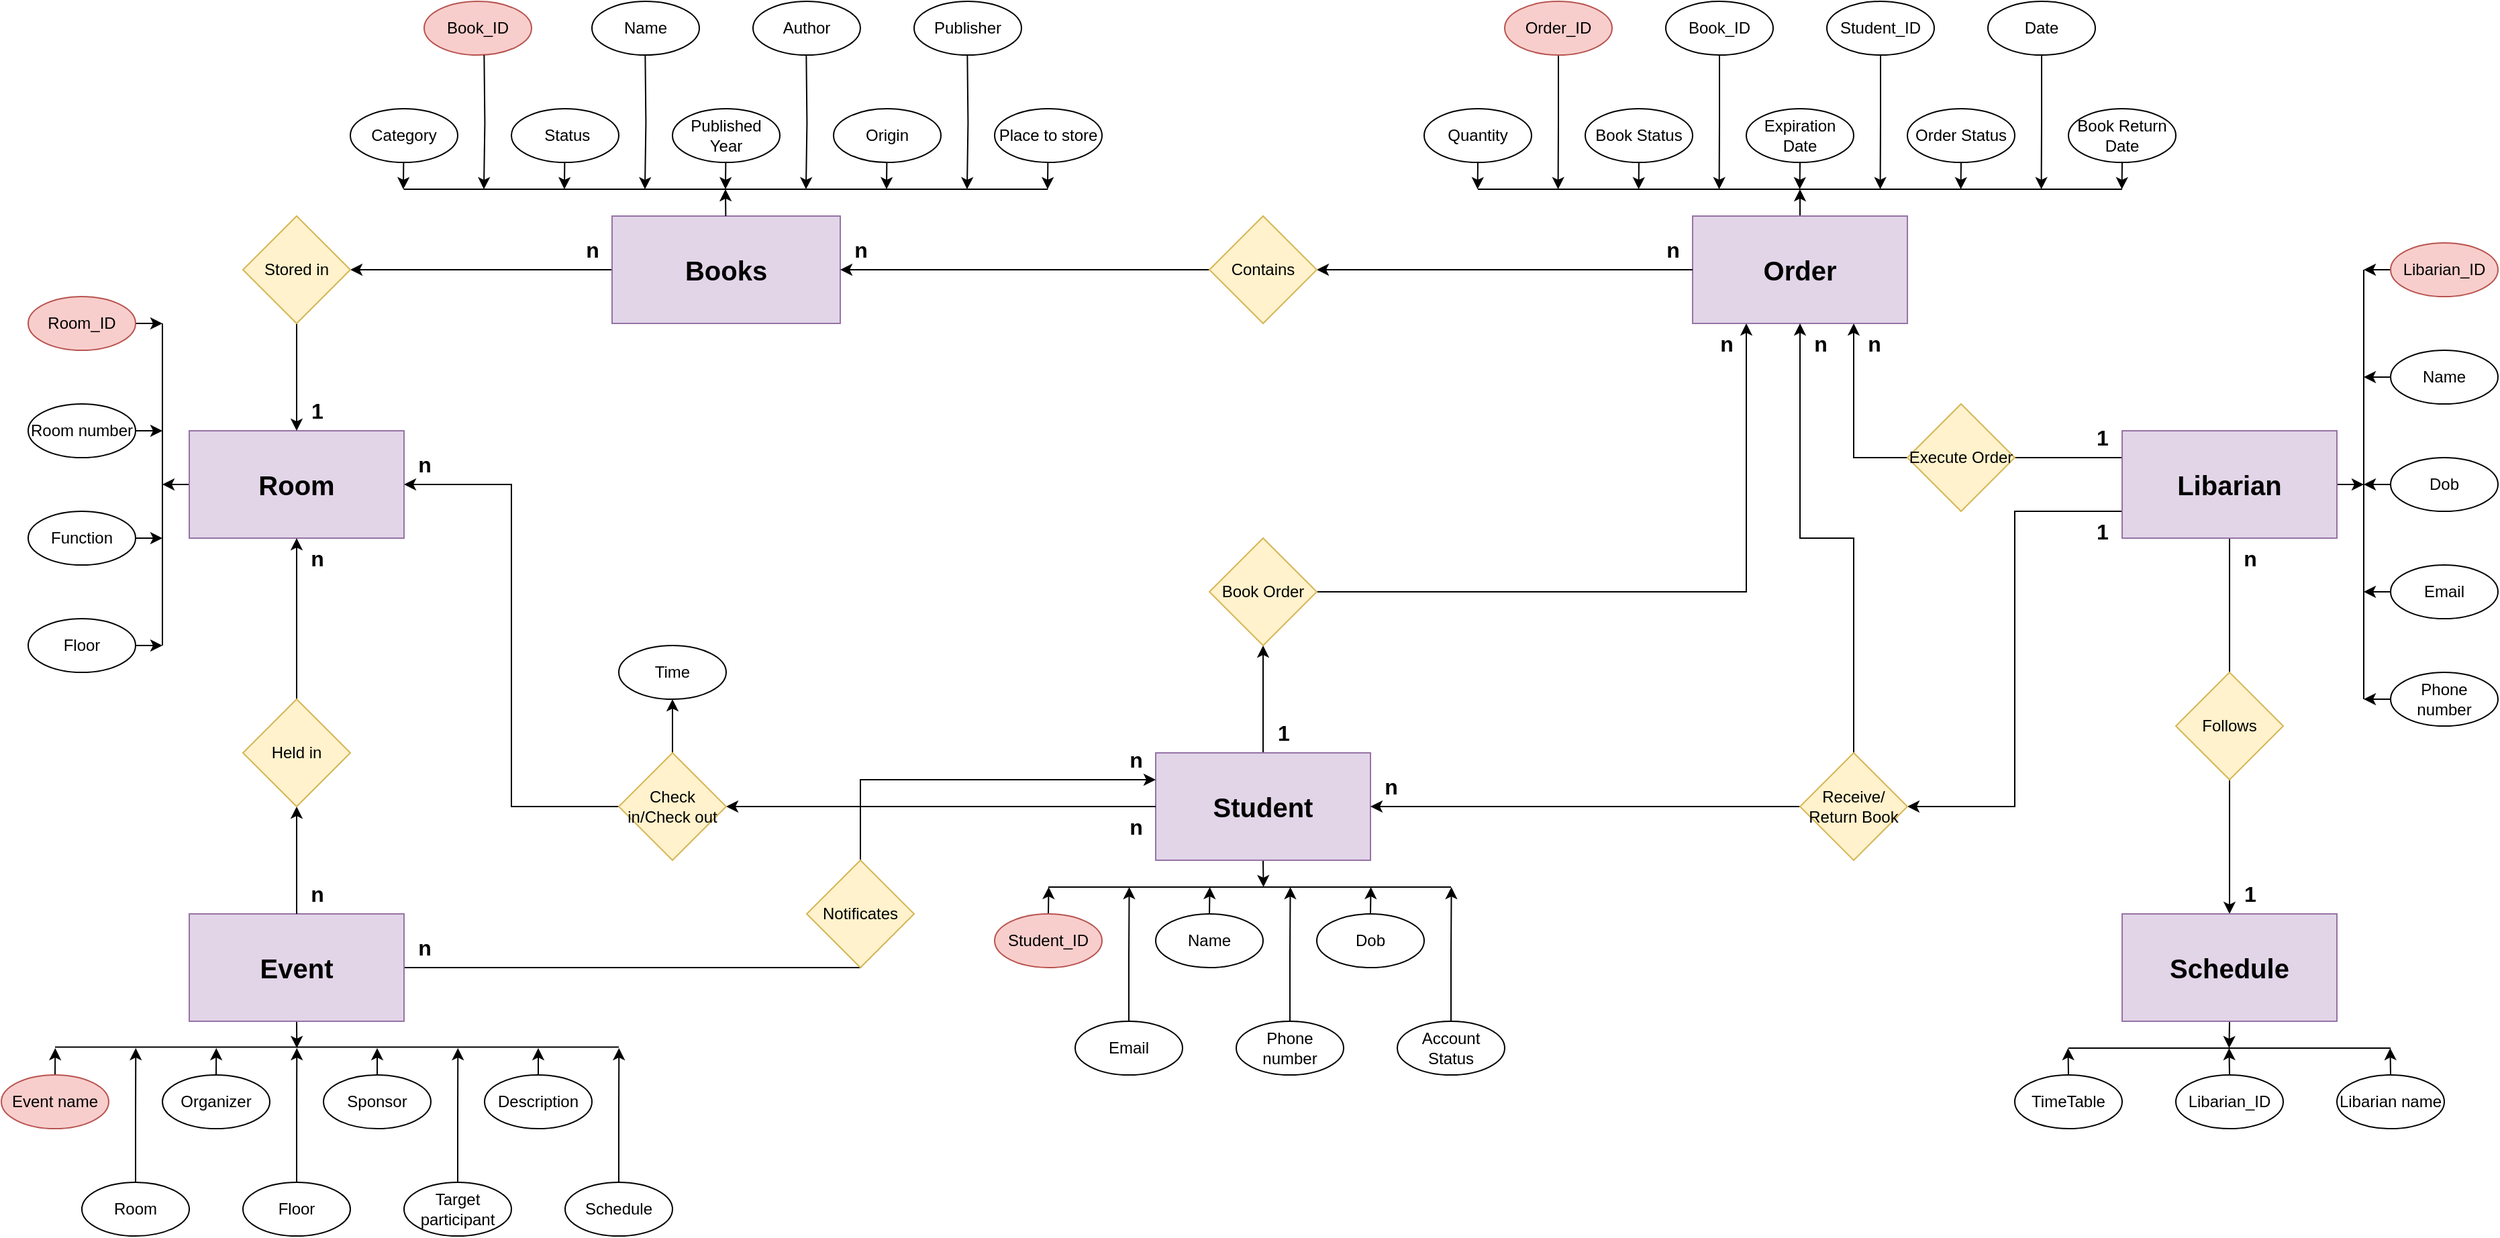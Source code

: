 <mxfile version="24.3.1" type="github">
  <diagram id="R2lEEEUBdFMjLlhIrx00" name="Page-1">
    <mxGraphModel dx="2317" dy="1823" grid="1" gridSize="10" guides="1" tooltips="1" connect="1" arrows="1" fold="1" page="1" pageScale="1" pageWidth="850" pageHeight="1100" math="0" shadow="0" extFonts="Permanent Marker^https://fonts.googleapis.com/css?family=Permanent+Marker">
      <root>
        <mxCell id="0" />
        <mxCell id="1" parent="0" />
        <mxCell id="fHZ4egSgoJ2Gnob8rH2M-85" style="edgeStyle=orthogonalEdgeStyle;rounded=0;orthogonalLoop=1;jettySize=auto;html=1;exitX=0;exitY=0.5;exitDx=0;exitDy=0;entryX=1;entryY=0.5;entryDx=0;entryDy=0;" parent="1" source="fHZ4egSgoJ2Gnob8rH2M-86" target="fHZ4egSgoJ2Gnob8rH2M-6" edge="1">
          <mxGeometry relative="1" as="geometry" />
        </mxCell>
        <mxCell id="nPannfwYDDtQcJ3ThzXa-50" style="edgeStyle=orthogonalEdgeStyle;rounded=0;orthogonalLoop=1;jettySize=auto;html=1;exitX=0.5;exitY=1;exitDx=0;exitDy=0;" edge="1" parent="1" source="fHZ4egSgoJ2Gnob8rH2M-2">
          <mxGeometry relative="1" as="geometry">
            <mxPoint x="240.286" y="540.0" as="targetPoint" />
          </mxGeometry>
        </mxCell>
        <mxCell id="nPannfwYDDtQcJ3ThzXa-118" style="edgeStyle=orthogonalEdgeStyle;rounded=0;orthogonalLoop=1;jettySize=auto;html=1;exitX=0.5;exitY=0;exitDx=0;exitDy=0;entryX=0.5;entryY=1;entryDx=0;entryDy=0;" edge="1" parent="1" source="fHZ4egSgoJ2Gnob8rH2M-2" target="fHZ4egSgoJ2Gnob8rH2M-61">
          <mxGeometry relative="1" as="geometry" />
        </mxCell>
        <mxCell id="fHZ4egSgoJ2Gnob8rH2M-2" value="&lt;b&gt;&lt;font style=&quot;font-size: 20px;&quot;&gt;Student&lt;/font&gt;&lt;/b&gt;" style="rounded=0;whiteSpace=wrap;html=1;fillColor=#e1d5e7;strokeColor=#9673a6;" parent="1" vertex="1">
          <mxGeometry x="160" y="440" width="160" height="80" as="geometry" />
        </mxCell>
        <mxCell id="nPannfwYDDtQcJ3ThzXa-74" style="edgeStyle=orthogonalEdgeStyle;rounded=0;orthogonalLoop=1;jettySize=auto;html=1;exitX=0;exitY=0.5;exitDx=0;exitDy=0;entryX=1;entryY=0.5;entryDx=0;entryDy=0;" edge="1" parent="1" source="fHZ4egSgoJ2Gnob8rH2M-3" target="fHZ4egSgoJ2Gnob8rH2M-96">
          <mxGeometry relative="1" as="geometry" />
        </mxCell>
        <mxCell id="fHZ4egSgoJ2Gnob8rH2M-3" value="&lt;font style=&quot;font-size: 20px;&quot;&gt;&lt;b&gt;Books&lt;/b&gt;&lt;/font&gt;" style="rounded=0;whiteSpace=wrap;html=1;fillColor=#e1d5e7;strokeColor=#9673a6;" parent="1" vertex="1">
          <mxGeometry x="-245" y="40" width="170" height="80" as="geometry" />
        </mxCell>
        <mxCell id="nPannfwYDDtQcJ3ThzXa-51" style="edgeStyle=orthogonalEdgeStyle;rounded=0;orthogonalLoop=1;jettySize=auto;html=1;exitX=0;exitY=0.25;exitDx=0;exitDy=0;entryX=0.75;entryY=1;entryDx=0;entryDy=0;" edge="1" parent="1" source="fHZ4egSgoJ2Gnob8rH2M-4" target="fHZ4egSgoJ2Gnob8rH2M-63">
          <mxGeometry relative="1" as="geometry" />
        </mxCell>
        <mxCell id="nPannfwYDDtQcJ3ThzXa-60" style="edgeStyle=orthogonalEdgeStyle;rounded=0;orthogonalLoop=1;jettySize=auto;html=1;exitX=1;exitY=0.5;exitDx=0;exitDy=0;" edge="1" parent="1" source="fHZ4egSgoJ2Gnob8rH2M-4">
          <mxGeometry relative="1" as="geometry">
            <mxPoint x="1060" y="240.333" as="targetPoint" />
          </mxGeometry>
        </mxCell>
        <mxCell id="nPannfwYDDtQcJ3ThzXa-61" style="edgeStyle=orthogonalEdgeStyle;rounded=0;orthogonalLoop=1;jettySize=auto;html=1;exitX=0.5;exitY=1;exitDx=0;exitDy=0;entryX=0.5;entryY=0;entryDx=0;entryDy=0;" edge="1" parent="1" source="fHZ4egSgoJ2Gnob8rH2M-4" target="fHZ4egSgoJ2Gnob8rH2M-45">
          <mxGeometry relative="1" as="geometry" />
        </mxCell>
        <mxCell id="nPannfwYDDtQcJ3ThzXa-62" style="edgeStyle=orthogonalEdgeStyle;rounded=0;orthogonalLoop=1;jettySize=auto;html=1;exitX=0;exitY=0.75;exitDx=0;exitDy=0;entryX=1;entryY=0.5;entryDx=0;entryDy=0;" edge="1" parent="1" source="fHZ4egSgoJ2Gnob8rH2M-4" target="fHZ4egSgoJ2Gnob8rH2M-80">
          <mxGeometry relative="1" as="geometry" />
        </mxCell>
        <mxCell id="fHZ4egSgoJ2Gnob8rH2M-4" value="&lt;b&gt;&lt;font style=&quot;font-size: 20px;&quot;&gt;Libarian&lt;/font&gt;&lt;/b&gt;" style="rounded=0;whiteSpace=wrap;html=1;fillColor=#e1d5e7;strokeColor=#9673a6;" parent="1" vertex="1">
          <mxGeometry x="880" y="200" width="160" height="80" as="geometry" />
        </mxCell>
        <mxCell id="nPannfwYDDtQcJ3ThzXa-81" style="edgeStyle=orthogonalEdgeStyle;rounded=0;orthogonalLoop=1;jettySize=auto;html=1;exitX=0;exitY=0.5;exitDx=0;exitDy=0;" edge="1" parent="1" source="fHZ4egSgoJ2Gnob8rH2M-6">
          <mxGeometry relative="1" as="geometry">
            <mxPoint x="-580" y="240" as="targetPoint" />
          </mxGeometry>
        </mxCell>
        <mxCell id="fHZ4egSgoJ2Gnob8rH2M-6" value="&lt;b&gt;&lt;font style=&quot;font-size: 20px;&quot;&gt;Room&lt;/font&gt;&lt;/b&gt;" style="rounded=0;whiteSpace=wrap;html=1;fillColor=#e1d5e7;strokeColor=#9673a6;" parent="1" vertex="1">
          <mxGeometry x="-560" y="200" width="160" height="80" as="geometry" />
        </mxCell>
        <mxCell id="nPannfwYDDtQcJ3ThzXa-49" style="edgeStyle=orthogonalEdgeStyle;rounded=0;orthogonalLoop=1;jettySize=auto;html=1;exitX=0.5;exitY=0;exitDx=0;exitDy=0;" edge="1" parent="1" source="fHZ4egSgoJ2Gnob8rH2M-7">
          <mxGeometry relative="1" as="geometry">
            <mxPoint x="80.286" y="540.0" as="targetPoint" />
          </mxGeometry>
        </mxCell>
        <mxCell id="fHZ4egSgoJ2Gnob8rH2M-7" value="Student_ID" style="ellipse;whiteSpace=wrap;html=1;fillColor=#f8cecc;strokeColor=#b85450;" parent="1" vertex="1">
          <mxGeometry x="40" y="560" width="80" height="40" as="geometry" />
        </mxCell>
        <mxCell id="nPannfwYDDtQcJ3ThzXa-47" style="edgeStyle=orthogonalEdgeStyle;rounded=0;orthogonalLoop=1;jettySize=auto;html=1;exitX=0.5;exitY=0;exitDx=0;exitDy=0;" edge="1" parent="1" source="fHZ4egSgoJ2Gnob8rH2M-8">
          <mxGeometry relative="1" as="geometry">
            <mxPoint x="200.286" y="540.0" as="targetPoint" />
          </mxGeometry>
        </mxCell>
        <mxCell id="fHZ4egSgoJ2Gnob8rH2M-8" value="Name" style="ellipse;whiteSpace=wrap;html=1;" parent="1" vertex="1">
          <mxGeometry x="160" y="560" width="80" height="40" as="geometry" />
        </mxCell>
        <mxCell id="nPannfwYDDtQcJ3ThzXa-53" style="edgeStyle=orthogonalEdgeStyle;rounded=0;orthogonalLoop=1;jettySize=auto;html=1;exitX=0;exitY=0.5;exitDx=0;exitDy=0;" edge="1" parent="1">
          <mxGeometry relative="1" as="geometry">
            <mxPoint x="1060" y="80.333" as="targetPoint" />
            <mxPoint x="1080.0" y="80" as="sourcePoint" />
          </mxGeometry>
        </mxCell>
        <mxCell id="fHZ4egSgoJ2Gnob8rH2M-9" value="Libarian_ID" style="ellipse;whiteSpace=wrap;html=1;fillColor=#f8cecc;strokeColor=#b85450;" parent="1" vertex="1">
          <mxGeometry x="1080" y="60" width="80" height="40" as="geometry" />
        </mxCell>
        <mxCell id="nPannfwYDDtQcJ3ThzXa-46" style="edgeStyle=orthogonalEdgeStyle;rounded=0;orthogonalLoop=1;jettySize=auto;html=1;exitX=0.5;exitY=0;exitDx=0;exitDy=0;" edge="1" parent="1" source="fHZ4egSgoJ2Gnob8rH2M-10">
          <mxGeometry relative="1" as="geometry">
            <mxPoint x="260.286" y="540.0" as="targetPoint" />
          </mxGeometry>
        </mxCell>
        <mxCell id="fHZ4egSgoJ2Gnob8rH2M-10" value="Phone number" style="ellipse;whiteSpace=wrap;html=1;" parent="1" vertex="1">
          <mxGeometry x="220" y="640" width="80" height="40" as="geometry" />
        </mxCell>
        <mxCell id="nPannfwYDDtQcJ3ThzXa-45" style="edgeStyle=orthogonalEdgeStyle;rounded=0;orthogonalLoop=1;jettySize=auto;html=1;exitX=0.5;exitY=0;exitDx=0;exitDy=0;" edge="1" parent="1" source="fHZ4egSgoJ2Gnob8rH2M-11">
          <mxGeometry relative="1" as="geometry">
            <mxPoint x="140.286" y="540.0" as="targetPoint" />
          </mxGeometry>
        </mxCell>
        <mxCell id="fHZ4egSgoJ2Gnob8rH2M-11" value="Email" style="ellipse;whiteSpace=wrap;html=1;" parent="1" vertex="1">
          <mxGeometry x="100" y="640" width="80" height="40" as="geometry" />
        </mxCell>
        <mxCell id="nPannfwYDDtQcJ3ThzXa-48" style="edgeStyle=orthogonalEdgeStyle;rounded=0;orthogonalLoop=1;jettySize=auto;html=1;exitX=0.5;exitY=0;exitDx=0;exitDy=0;" edge="1" parent="1" source="fHZ4egSgoJ2Gnob8rH2M-12">
          <mxGeometry relative="1" as="geometry">
            <mxPoint x="320.286" y="540.0" as="targetPoint" />
          </mxGeometry>
        </mxCell>
        <mxCell id="fHZ4egSgoJ2Gnob8rH2M-12" value="Dob" style="ellipse;whiteSpace=wrap;html=1;" parent="1" vertex="1">
          <mxGeometry x="280" y="560" width="80" height="40" as="geometry" />
        </mxCell>
        <mxCell id="nPannfwYDDtQcJ3ThzXa-44" style="edgeStyle=orthogonalEdgeStyle;rounded=0;orthogonalLoop=1;jettySize=auto;html=1;exitX=0.5;exitY=0;exitDx=0;exitDy=0;" edge="1" parent="1" source="fHZ4egSgoJ2Gnob8rH2M-13">
          <mxGeometry relative="1" as="geometry">
            <mxPoint x="380.286" y="540.0" as="targetPoint" />
          </mxGeometry>
        </mxCell>
        <mxCell id="fHZ4egSgoJ2Gnob8rH2M-13" value="Account Status" style="ellipse;whiteSpace=wrap;html=1;" parent="1" vertex="1">
          <mxGeometry x="340" y="640" width="80" height="40" as="geometry" />
        </mxCell>
        <mxCell id="fHZ4egSgoJ2Gnob8rH2M-14" value="Book_ID" style="ellipse;whiteSpace=wrap;html=1;fillColor=#f8cecc;strokeColor=#b85450;" parent="1" vertex="1">
          <mxGeometry x="-385" y="-120" width="80" height="40" as="geometry" />
        </mxCell>
        <mxCell id="fHZ4egSgoJ2Gnob8rH2M-15" value="Name" style="ellipse;whiteSpace=wrap;html=1;" parent="1" vertex="1">
          <mxGeometry x="-260" y="-120" width="80" height="40" as="geometry" />
        </mxCell>
        <mxCell id="fHZ4egSgoJ2Gnob8rH2M-16" value="Origin" style="ellipse;whiteSpace=wrap;html=1;" parent="1" vertex="1">
          <mxGeometry x="-80" y="-40" width="80" height="40" as="geometry" />
        </mxCell>
        <mxCell id="fHZ4egSgoJ2Gnob8rH2M-17" value="Publisher" style="ellipse;whiteSpace=wrap;html=1;" parent="1" vertex="1">
          <mxGeometry x="-20" y="-120" width="80" height="40" as="geometry" />
        </mxCell>
        <mxCell id="fHZ4egSgoJ2Gnob8rH2M-18" value="Author" style="ellipse;whiteSpace=wrap;html=1;" parent="1" vertex="1">
          <mxGeometry x="-140" y="-120" width="80" height="40" as="geometry" />
        </mxCell>
        <mxCell id="fHZ4egSgoJ2Gnob8rH2M-19" value="&amp;nbsp;Status" style="ellipse;whiteSpace=wrap;html=1;" parent="1" vertex="1">
          <mxGeometry x="-320" y="-40" width="80" height="40" as="geometry" />
        </mxCell>
        <mxCell id="fHZ4egSgoJ2Gnob8rH2M-32" value="Published Year" style="ellipse;whiteSpace=wrap;html=1;" parent="1" vertex="1">
          <mxGeometry x="-200" y="-40" width="80" height="40" as="geometry" />
        </mxCell>
        <mxCell id="fHZ4egSgoJ2Gnob8rH2M-33" value="Category" style="ellipse;whiteSpace=wrap;html=1;" parent="1" vertex="1">
          <mxGeometry x="-440" y="-40" width="80" height="40" as="geometry" />
        </mxCell>
        <mxCell id="nPannfwYDDtQcJ3ThzXa-80" style="edgeStyle=orthogonalEdgeStyle;rounded=0;orthogonalLoop=1;jettySize=auto;html=1;exitX=1;exitY=0.5;exitDx=0;exitDy=0;" edge="1" parent="1" source="fHZ4egSgoJ2Gnob8rH2M-35">
          <mxGeometry relative="1" as="geometry">
            <mxPoint x="-580" y="120" as="targetPoint" />
          </mxGeometry>
        </mxCell>
        <mxCell id="fHZ4egSgoJ2Gnob8rH2M-35" value="Room_ID" style="ellipse;whiteSpace=wrap;html=1;fillColor=#f8cecc;strokeColor=#b85450;" parent="1" vertex="1">
          <mxGeometry x="-680" y="100" width="80" height="40" as="geometry" />
        </mxCell>
        <mxCell id="nPannfwYDDtQcJ3ThzXa-77" style="edgeStyle=orthogonalEdgeStyle;rounded=0;orthogonalLoop=1;jettySize=auto;html=1;exitX=1;exitY=0.5;exitDx=0;exitDy=0;" edge="1" parent="1" source="fHZ4egSgoJ2Gnob8rH2M-36">
          <mxGeometry relative="1" as="geometry">
            <mxPoint x="-580" y="360" as="targetPoint" />
          </mxGeometry>
        </mxCell>
        <mxCell id="fHZ4egSgoJ2Gnob8rH2M-36" value="Floor" style="ellipse;whiteSpace=wrap;html=1;" parent="1" vertex="1">
          <mxGeometry x="-680" y="340" width="80" height="40" as="geometry" />
        </mxCell>
        <mxCell id="nPannfwYDDtQcJ3ThzXa-78" style="edgeStyle=orthogonalEdgeStyle;rounded=0;orthogonalLoop=1;jettySize=auto;html=1;exitX=1;exitY=0.5;exitDx=0;exitDy=0;" edge="1" parent="1" source="fHZ4egSgoJ2Gnob8rH2M-37">
          <mxGeometry relative="1" as="geometry">
            <mxPoint x="-580" y="280" as="targetPoint" />
          </mxGeometry>
        </mxCell>
        <mxCell id="fHZ4egSgoJ2Gnob8rH2M-37" value="Function" style="ellipse;whiteSpace=wrap;html=1;" parent="1" vertex="1">
          <mxGeometry x="-680" y="260" width="80" height="40" as="geometry" />
        </mxCell>
        <mxCell id="nPannfwYDDtQcJ3ThzXa-79" style="edgeStyle=orthogonalEdgeStyle;rounded=0;orthogonalLoop=1;jettySize=auto;html=1;exitX=1;exitY=0.5;exitDx=0;exitDy=0;" edge="1" parent="1" source="fHZ4egSgoJ2Gnob8rH2M-38">
          <mxGeometry relative="1" as="geometry">
            <mxPoint x="-580" y="200" as="targetPoint" />
          </mxGeometry>
        </mxCell>
        <mxCell id="fHZ4egSgoJ2Gnob8rH2M-38" value="Room number" style="ellipse;whiteSpace=wrap;html=1;" parent="1" vertex="1">
          <mxGeometry x="-680" y="180" width="80" height="40" as="geometry" />
        </mxCell>
        <mxCell id="nPannfwYDDtQcJ3ThzXa-57" style="edgeStyle=orthogonalEdgeStyle;rounded=0;orthogonalLoop=1;jettySize=auto;html=1;exitX=0;exitY=0.5;exitDx=0;exitDy=0;" edge="1" parent="1" source="fHZ4egSgoJ2Gnob8rH2M-40">
          <mxGeometry relative="1" as="geometry">
            <mxPoint x="1060" y="400.333" as="targetPoint" />
          </mxGeometry>
        </mxCell>
        <mxCell id="fHZ4egSgoJ2Gnob8rH2M-40" value="Phone number" style="ellipse;whiteSpace=wrap;html=1;" parent="1" vertex="1">
          <mxGeometry x="1080" y="380" width="80" height="40" as="geometry" />
        </mxCell>
        <mxCell id="nPannfwYDDtQcJ3ThzXa-56" style="edgeStyle=orthogonalEdgeStyle;rounded=0;orthogonalLoop=1;jettySize=auto;html=1;exitX=0;exitY=0.5;exitDx=0;exitDy=0;" edge="1" parent="1" source="fHZ4egSgoJ2Gnob8rH2M-41">
          <mxGeometry relative="1" as="geometry">
            <mxPoint x="1060" y="320.333" as="targetPoint" />
          </mxGeometry>
        </mxCell>
        <mxCell id="fHZ4egSgoJ2Gnob8rH2M-41" value="Email" style="ellipse;whiteSpace=wrap;html=1;" parent="1" vertex="1">
          <mxGeometry x="1080" y="300" width="80" height="40" as="geometry" />
        </mxCell>
        <mxCell id="nPannfwYDDtQcJ3ThzXa-54" style="edgeStyle=orthogonalEdgeStyle;rounded=0;orthogonalLoop=1;jettySize=auto;html=1;exitX=0;exitY=0.5;exitDx=0;exitDy=0;" edge="1" parent="1" source="fHZ4egSgoJ2Gnob8rH2M-42">
          <mxGeometry relative="1" as="geometry">
            <mxPoint x="1060" y="160.333" as="targetPoint" />
          </mxGeometry>
        </mxCell>
        <mxCell id="fHZ4egSgoJ2Gnob8rH2M-42" value="Name" style="ellipse;whiteSpace=wrap;html=1;" parent="1" vertex="1">
          <mxGeometry x="1080" y="140" width="80" height="40" as="geometry" />
        </mxCell>
        <mxCell id="nPannfwYDDtQcJ3ThzXa-55" style="edgeStyle=orthogonalEdgeStyle;rounded=0;orthogonalLoop=1;jettySize=auto;html=1;exitX=0;exitY=0.5;exitDx=0;exitDy=0;" edge="1" parent="1" source="fHZ4egSgoJ2Gnob8rH2M-43">
          <mxGeometry relative="1" as="geometry">
            <mxPoint x="1060" y="240.333" as="targetPoint" />
          </mxGeometry>
        </mxCell>
        <mxCell id="fHZ4egSgoJ2Gnob8rH2M-43" value="Dob" style="ellipse;whiteSpace=wrap;html=1;" parent="1" vertex="1">
          <mxGeometry x="1080" y="220" width="80" height="40" as="geometry" />
        </mxCell>
        <mxCell id="nPannfwYDDtQcJ3ThzXa-68" style="edgeStyle=orthogonalEdgeStyle;rounded=0;orthogonalLoop=1;jettySize=auto;html=1;exitX=0.5;exitY=1;exitDx=0;exitDy=0;" edge="1" parent="1" source="fHZ4egSgoJ2Gnob8rH2M-45">
          <mxGeometry relative="1" as="geometry">
            <mxPoint x="959.706" y="660" as="targetPoint" />
          </mxGeometry>
        </mxCell>
        <mxCell id="fHZ4egSgoJ2Gnob8rH2M-45" value="&lt;font style=&quot;font-size: 20px;&quot;&gt;&lt;b&gt;Schedule&lt;/b&gt;&lt;/font&gt;" style="rounded=0;whiteSpace=wrap;html=1;fillColor=#e1d5e7;strokeColor=#9673a6;" parent="1" vertex="1">
          <mxGeometry x="880" y="560" width="160" height="80" as="geometry" />
        </mxCell>
        <mxCell id="nPannfwYDDtQcJ3ThzXa-65" style="edgeStyle=orthogonalEdgeStyle;rounded=0;orthogonalLoop=1;jettySize=auto;html=1;exitX=0.5;exitY=0;exitDx=0;exitDy=0;" edge="1" parent="1" source="fHZ4egSgoJ2Gnob8rH2M-46">
          <mxGeometry relative="1" as="geometry">
            <mxPoint x="1079.706" y="660" as="targetPoint" />
          </mxGeometry>
        </mxCell>
        <mxCell id="fHZ4egSgoJ2Gnob8rH2M-46" value="Libarian name" style="ellipse;whiteSpace=wrap;html=1;" parent="1" vertex="1">
          <mxGeometry x="1040" y="680" width="80" height="40" as="geometry" />
        </mxCell>
        <mxCell id="nPannfwYDDtQcJ3ThzXa-66" style="edgeStyle=orthogonalEdgeStyle;rounded=0;orthogonalLoop=1;jettySize=auto;html=1;exitX=0.5;exitY=0;exitDx=0;exitDy=0;" edge="1" parent="1" source="fHZ4egSgoJ2Gnob8rH2M-47">
          <mxGeometry relative="1" as="geometry">
            <mxPoint x="959.706" y="660" as="targetPoint" />
          </mxGeometry>
        </mxCell>
        <mxCell id="fHZ4egSgoJ2Gnob8rH2M-47" value="Libarian_ID" style="ellipse;whiteSpace=wrap;html=1;" parent="1" vertex="1">
          <mxGeometry x="920" y="680" width="80" height="40" as="geometry" />
        </mxCell>
        <mxCell id="nPannfwYDDtQcJ3ThzXa-67" style="edgeStyle=orthogonalEdgeStyle;rounded=0;orthogonalLoop=1;jettySize=auto;html=1;exitX=0.5;exitY=0;exitDx=0;exitDy=0;" edge="1" parent="1" source="fHZ4egSgoJ2Gnob8rH2M-48">
          <mxGeometry relative="1" as="geometry">
            <mxPoint x="839.706" y="660" as="targetPoint" />
          </mxGeometry>
        </mxCell>
        <mxCell id="fHZ4egSgoJ2Gnob8rH2M-48" value="TimeTable" style="ellipse;whiteSpace=wrap;html=1;" parent="1" vertex="1">
          <mxGeometry x="800" y="680" width="80" height="40" as="geometry" />
        </mxCell>
        <mxCell id="fHZ4egSgoJ2Gnob8rH2M-82" style="edgeStyle=orthogonalEdgeStyle;rounded=0;orthogonalLoop=1;jettySize=auto;html=1;exitX=0.5;exitY=0;exitDx=0;exitDy=0;entryX=0.5;entryY=1;entryDx=0;entryDy=0;" parent="1" source="fHZ4egSgoJ2Gnob8rH2M-83" target="fHZ4egSgoJ2Gnob8rH2M-6" edge="1">
          <mxGeometry relative="1" as="geometry" />
        </mxCell>
        <mxCell id="nPannfwYDDtQcJ3ThzXa-11" style="edgeStyle=orthogonalEdgeStyle;rounded=0;orthogonalLoop=1;jettySize=auto;html=1;exitX=1;exitY=0.5;exitDx=0;exitDy=0;entryX=0;entryY=0.75;entryDx=0;entryDy=0;" edge="1" parent="1">
          <mxGeometry relative="1" as="geometry">
            <mxPoint x="-400" y="560" as="sourcePoint" />
            <mxPoint x="160" y="460" as="targetPoint" />
            <Array as="points">
              <mxPoint x="-60" y="600" />
              <mxPoint x="-60" y="460" />
            </Array>
          </mxGeometry>
        </mxCell>
        <mxCell id="nPannfwYDDtQcJ3ThzXa-92" style="edgeStyle=orthogonalEdgeStyle;rounded=0;orthogonalLoop=1;jettySize=auto;html=1;exitX=0.5;exitY=1;exitDx=0;exitDy=0;" edge="1" parent="1" source="fHZ4egSgoJ2Gnob8rH2M-50">
          <mxGeometry relative="1" as="geometry">
            <mxPoint x="-479.857" y="660" as="targetPoint" />
          </mxGeometry>
        </mxCell>
        <mxCell id="fHZ4egSgoJ2Gnob8rH2M-50" value="&lt;b&gt;&lt;font style=&quot;font-size: 20px;&quot;&gt;Event&lt;/font&gt;&lt;/b&gt;" style="rounded=0;whiteSpace=wrap;html=1;fillColor=#e1d5e7;strokeColor=#9673a6;" parent="1" vertex="1">
          <mxGeometry x="-560" y="560" width="160" height="80" as="geometry" />
        </mxCell>
        <mxCell id="nPannfwYDDtQcJ3ThzXa-88" style="edgeStyle=orthogonalEdgeStyle;rounded=0;orthogonalLoop=1;jettySize=auto;html=1;exitX=0.5;exitY=0;exitDx=0;exitDy=0;" edge="1" parent="1" source="fHZ4egSgoJ2Gnob8rH2M-51">
          <mxGeometry relative="1" as="geometry">
            <mxPoint x="-659.857" y="660" as="targetPoint" />
          </mxGeometry>
        </mxCell>
        <mxCell id="fHZ4egSgoJ2Gnob8rH2M-51" value="Event name" style="ellipse;whiteSpace=wrap;html=1;fillColor=#f8cecc;strokeColor=#b85450;" parent="1" vertex="1">
          <mxGeometry x="-700" y="680" width="80" height="40" as="geometry" />
        </mxCell>
        <mxCell id="nPannfwYDDtQcJ3ThzXa-87" style="edgeStyle=orthogonalEdgeStyle;rounded=0;orthogonalLoop=1;jettySize=auto;html=1;exitX=0.5;exitY=0;exitDx=0;exitDy=0;" edge="1" parent="1" source="fHZ4egSgoJ2Gnob8rH2M-52">
          <mxGeometry relative="1" as="geometry">
            <mxPoint x="-599.857" y="660" as="targetPoint" />
          </mxGeometry>
        </mxCell>
        <mxCell id="fHZ4egSgoJ2Gnob8rH2M-52" value="Room" style="ellipse;whiteSpace=wrap;html=1;" parent="1" vertex="1">
          <mxGeometry x="-640" y="760" width="80" height="40" as="geometry" />
        </mxCell>
        <mxCell id="nPannfwYDDtQcJ3ThzXa-90" style="edgeStyle=orthogonalEdgeStyle;rounded=0;orthogonalLoop=1;jettySize=auto;html=1;exitX=0.5;exitY=0;exitDx=0;exitDy=0;" edge="1" parent="1" source="fHZ4egSgoJ2Gnob8rH2M-53">
          <mxGeometry relative="1" as="geometry">
            <mxPoint x="-420" y="660" as="targetPoint" />
          </mxGeometry>
        </mxCell>
        <mxCell id="fHZ4egSgoJ2Gnob8rH2M-53" value="Sponsor" style="ellipse;whiteSpace=wrap;html=1;" parent="1" vertex="1">
          <mxGeometry x="-460" y="680" width="80" height="40" as="geometry" />
        </mxCell>
        <mxCell id="nPannfwYDDtQcJ3ThzXa-89" style="edgeStyle=orthogonalEdgeStyle;rounded=0;orthogonalLoop=1;jettySize=auto;html=1;exitX=0.5;exitY=0;exitDx=0;exitDy=0;" edge="1" parent="1" source="fHZ4egSgoJ2Gnob8rH2M-54">
          <mxGeometry relative="1" as="geometry">
            <mxPoint x="-539.857" y="660" as="targetPoint" />
          </mxGeometry>
        </mxCell>
        <mxCell id="fHZ4egSgoJ2Gnob8rH2M-54" value="Organizer" style="ellipse;whiteSpace=wrap;html=1;" parent="1" vertex="1">
          <mxGeometry x="-580" y="680" width="80" height="40" as="geometry" />
        </mxCell>
        <mxCell id="nPannfwYDDtQcJ3ThzXa-84" style="edgeStyle=orthogonalEdgeStyle;rounded=0;orthogonalLoop=1;jettySize=auto;html=1;exitX=0.5;exitY=0;exitDx=0;exitDy=0;" edge="1" parent="1" source="fHZ4egSgoJ2Gnob8rH2M-55">
          <mxGeometry relative="1" as="geometry">
            <mxPoint x="-239.857" y="660" as="targetPoint" />
          </mxGeometry>
        </mxCell>
        <mxCell id="fHZ4egSgoJ2Gnob8rH2M-55" value="Schedule" style="ellipse;whiteSpace=wrap;html=1;" parent="1" vertex="1">
          <mxGeometry x="-280" y="760" width="80" height="40" as="geometry" />
        </mxCell>
        <mxCell id="nPannfwYDDtQcJ3ThzXa-86" style="edgeStyle=orthogonalEdgeStyle;rounded=0;orthogonalLoop=1;jettySize=auto;html=1;exitX=0.5;exitY=0;exitDx=0;exitDy=0;" edge="1" parent="1" source="fHZ4egSgoJ2Gnob8rH2M-59">
          <mxGeometry relative="1" as="geometry">
            <mxPoint x="-479.857" y="660" as="targetPoint" />
          </mxGeometry>
        </mxCell>
        <mxCell id="fHZ4egSgoJ2Gnob8rH2M-59" value="Floor" style="ellipse;whiteSpace=wrap;html=1;" parent="1" vertex="1">
          <mxGeometry x="-520" y="760" width="80" height="40" as="geometry" />
        </mxCell>
        <mxCell id="nPannfwYDDtQcJ3ThzXa-119" style="edgeStyle=orthogonalEdgeStyle;rounded=0;orthogonalLoop=1;jettySize=auto;html=1;exitX=1;exitY=0.5;exitDx=0;exitDy=0;entryX=0.25;entryY=1;entryDx=0;entryDy=0;" edge="1" parent="1" source="fHZ4egSgoJ2Gnob8rH2M-61" target="fHZ4egSgoJ2Gnob8rH2M-63">
          <mxGeometry relative="1" as="geometry">
            <mxPoint x="600" y="170" as="targetPoint" />
          </mxGeometry>
        </mxCell>
        <mxCell id="fHZ4egSgoJ2Gnob8rH2M-61" value="Book Order" style="rhombus;whiteSpace=wrap;html=1;fillColor=#fff2cc;strokeColor=#d6b656;" parent="1" vertex="1">
          <mxGeometry x="200" y="280" width="80" height="80" as="geometry" />
        </mxCell>
        <mxCell id="fHZ4egSgoJ2Gnob8rH2M-88" style="edgeStyle=orthogonalEdgeStyle;rounded=0;orthogonalLoop=1;jettySize=auto;html=1;exitX=0;exitY=0.5;exitDx=0;exitDy=0;entryX=1;entryY=0.5;entryDx=0;entryDy=0;" parent="1" source="fHZ4egSgoJ2Gnob8rH2M-89" target="fHZ4egSgoJ2Gnob8rH2M-3" edge="1">
          <mxGeometry relative="1" as="geometry" />
        </mxCell>
        <mxCell id="nPannfwYDDtQcJ3ThzXa-41" style="edgeStyle=orthogonalEdgeStyle;rounded=0;orthogonalLoop=1;jettySize=auto;html=1;exitX=0.5;exitY=0;exitDx=0;exitDy=0;" edge="1" parent="1" source="fHZ4egSgoJ2Gnob8rH2M-63">
          <mxGeometry relative="1" as="geometry">
            <mxPoint x="640" y="20" as="targetPoint" />
          </mxGeometry>
        </mxCell>
        <mxCell id="fHZ4egSgoJ2Gnob8rH2M-63" value="&lt;b&gt;&lt;font style=&quot;font-size: 20px;&quot;&gt;Order&lt;/font&gt;&lt;/b&gt;" style="rounded=0;whiteSpace=wrap;html=1;fillColor=#e1d5e7;strokeColor=#9673a6;" parent="1" vertex="1">
          <mxGeometry x="560" y="40" width="160" height="80" as="geometry" />
        </mxCell>
        <mxCell id="nPannfwYDDtQcJ3ThzXa-16" style="edgeStyle=orthogonalEdgeStyle;rounded=0;orthogonalLoop=1;jettySize=auto;html=1;exitX=0.5;exitY=1;exitDx=0;exitDy=0;" edge="1" parent="1" source="fHZ4egSgoJ2Gnob8rH2M-64">
          <mxGeometry relative="1" as="geometry">
            <mxPoint x="459.789" y="20" as="targetPoint" />
          </mxGeometry>
        </mxCell>
        <mxCell id="fHZ4egSgoJ2Gnob8rH2M-64" value="Order_ID" style="ellipse;whiteSpace=wrap;html=1;fillColor=#f8cecc;strokeColor=#b85450;" parent="1" vertex="1">
          <mxGeometry x="420" y="-120" width="80" height="40" as="geometry" />
        </mxCell>
        <mxCell id="nPannfwYDDtQcJ3ThzXa-19" style="edgeStyle=orthogonalEdgeStyle;rounded=0;orthogonalLoop=1;jettySize=auto;html=1;exitX=0.5;exitY=1;exitDx=0;exitDy=0;" edge="1" parent="1" source="fHZ4egSgoJ2Gnob8rH2M-65">
          <mxGeometry relative="1" as="geometry">
            <mxPoint x="579.789" y="20" as="targetPoint" />
          </mxGeometry>
        </mxCell>
        <mxCell id="fHZ4egSgoJ2Gnob8rH2M-65" value="Book_ID" style="ellipse;whiteSpace=wrap;html=1;" parent="1" vertex="1">
          <mxGeometry x="540" y="-120" width="80" height="40" as="geometry" />
        </mxCell>
        <mxCell id="nPannfwYDDtQcJ3ThzXa-21" style="edgeStyle=orthogonalEdgeStyle;rounded=0;orthogonalLoop=1;jettySize=auto;html=1;exitX=0.5;exitY=1;exitDx=0;exitDy=0;" edge="1" parent="1" source="fHZ4egSgoJ2Gnob8rH2M-66">
          <mxGeometry relative="1" as="geometry">
            <mxPoint x="759.789" y="20" as="targetPoint" />
          </mxGeometry>
        </mxCell>
        <mxCell id="fHZ4egSgoJ2Gnob8rH2M-66" value="Order Status" style="ellipse;whiteSpace=wrap;html=1;" parent="1" vertex="1">
          <mxGeometry x="720" y="-40" width="80" height="40" as="geometry" />
        </mxCell>
        <mxCell id="nPannfwYDDtQcJ3ThzXa-24" style="edgeStyle=orthogonalEdgeStyle;rounded=0;orthogonalLoop=1;jettySize=auto;html=1;exitX=0.5;exitY=1;exitDx=0;exitDy=0;" edge="1" parent="1" source="fHZ4egSgoJ2Gnob8rH2M-67">
          <mxGeometry relative="1" as="geometry">
            <mxPoint x="819.789" y="20" as="targetPoint" />
          </mxGeometry>
        </mxCell>
        <mxCell id="fHZ4egSgoJ2Gnob8rH2M-67" value="Date" style="ellipse;whiteSpace=wrap;html=1;" parent="1" vertex="1">
          <mxGeometry x="780" y="-120" width="80" height="40" as="geometry" />
        </mxCell>
        <mxCell id="nPannfwYDDtQcJ3ThzXa-23" style="edgeStyle=orthogonalEdgeStyle;rounded=0;orthogonalLoop=1;jettySize=auto;html=1;exitX=0.5;exitY=1;exitDx=0;exitDy=0;" edge="1" parent="1" source="fHZ4egSgoJ2Gnob8rH2M-68">
          <mxGeometry relative="1" as="geometry">
            <mxPoint x="699.789" y="20" as="targetPoint" />
          </mxGeometry>
        </mxCell>
        <mxCell id="fHZ4egSgoJ2Gnob8rH2M-68" value="Student_ID" style="ellipse;whiteSpace=wrap;html=1;" parent="1" vertex="1">
          <mxGeometry x="660" y="-120" width="80" height="40" as="geometry" />
        </mxCell>
        <mxCell id="nPannfwYDDtQcJ3ThzXa-17" style="edgeStyle=orthogonalEdgeStyle;rounded=0;orthogonalLoop=1;jettySize=auto;html=1;exitX=0.5;exitY=1;exitDx=0;exitDy=0;" edge="1" parent="1" source="fHZ4egSgoJ2Gnob8rH2M-69">
          <mxGeometry relative="1" as="geometry">
            <mxPoint x="399.789" y="20" as="targetPoint" />
          </mxGeometry>
        </mxCell>
        <mxCell id="fHZ4egSgoJ2Gnob8rH2M-69" value="Quantity" style="ellipse;whiteSpace=wrap;html=1;" parent="1" vertex="1">
          <mxGeometry x="360" y="-40" width="80" height="40" as="geometry" />
        </mxCell>
        <mxCell id="nPannfwYDDtQcJ3ThzXa-18" style="edgeStyle=orthogonalEdgeStyle;rounded=0;orthogonalLoop=1;jettySize=auto;html=1;exitX=0.5;exitY=1;exitDx=0;exitDy=0;" edge="1" parent="1" source="fHZ4egSgoJ2Gnob8rH2M-70">
          <mxGeometry relative="1" as="geometry">
            <mxPoint x="519.789" y="20" as="targetPoint" />
          </mxGeometry>
        </mxCell>
        <mxCell id="fHZ4egSgoJ2Gnob8rH2M-70" value="Book Status" style="ellipse;whiteSpace=wrap;html=1;" parent="1" vertex="1">
          <mxGeometry x="480" y="-40" width="80" height="40" as="geometry" />
        </mxCell>
        <mxCell id="nPannfwYDDtQcJ3ThzXa-20" style="edgeStyle=orthogonalEdgeStyle;rounded=0;orthogonalLoop=1;jettySize=auto;html=1;exitX=0.5;exitY=1;exitDx=0;exitDy=0;" edge="1" parent="1" source="fHZ4egSgoJ2Gnob8rH2M-71">
          <mxGeometry relative="1" as="geometry">
            <mxPoint x="639.789" y="20" as="targetPoint" />
          </mxGeometry>
        </mxCell>
        <mxCell id="fHZ4egSgoJ2Gnob8rH2M-71" value="Expiration Date" style="ellipse;whiteSpace=wrap;html=1;" parent="1" vertex="1">
          <mxGeometry x="600" y="-40" width="80" height="40" as="geometry" />
        </mxCell>
        <mxCell id="nPannfwYDDtQcJ3ThzXa-22" style="edgeStyle=orthogonalEdgeStyle;rounded=0;orthogonalLoop=1;jettySize=auto;html=1;exitX=0.5;exitY=1;exitDx=0;exitDy=0;" edge="1" parent="1" source="fHZ4egSgoJ2Gnob8rH2M-72">
          <mxGeometry relative="1" as="geometry">
            <mxPoint x="879.789" y="20" as="targetPoint" />
          </mxGeometry>
        </mxCell>
        <mxCell id="fHZ4egSgoJ2Gnob8rH2M-72" value="Book Return Date" style="ellipse;whiteSpace=wrap;html=1;" parent="1" vertex="1">
          <mxGeometry x="840" y="-40" width="80" height="40" as="geometry" />
        </mxCell>
        <mxCell id="fHZ4egSgoJ2Gnob8rH2M-77" value="Execute Order" style="rhombus;whiteSpace=wrap;html=1;fillColor=#fff2cc;strokeColor=#d6b656;" parent="1" vertex="1">
          <mxGeometry x="720" y="180" width="80" height="80" as="geometry" />
        </mxCell>
        <mxCell id="nPannfwYDDtQcJ3ThzXa-8" style="edgeStyle=orthogonalEdgeStyle;rounded=0;orthogonalLoop=1;jettySize=auto;html=1;exitX=0;exitY=0.5;exitDx=0;exitDy=0;entryX=1;entryY=0.5;entryDx=0;entryDy=0;" edge="1" parent="1" source="fHZ4egSgoJ2Gnob8rH2M-80" target="fHZ4egSgoJ2Gnob8rH2M-2">
          <mxGeometry relative="1" as="geometry" />
        </mxCell>
        <mxCell id="nPannfwYDDtQcJ3ThzXa-120" style="edgeStyle=orthogonalEdgeStyle;rounded=0;orthogonalLoop=1;jettySize=auto;html=1;exitX=0.5;exitY=0;exitDx=0;exitDy=0;entryX=0.5;entryY=1;entryDx=0;entryDy=0;" edge="1" parent="1" source="fHZ4egSgoJ2Gnob8rH2M-80" target="fHZ4egSgoJ2Gnob8rH2M-63">
          <mxGeometry relative="1" as="geometry" />
        </mxCell>
        <mxCell id="fHZ4egSgoJ2Gnob8rH2M-80" value="Receive/&lt;div&gt;Return Book&lt;/div&gt;" style="rhombus;whiteSpace=wrap;html=1;fillColor=#fff2cc;strokeColor=#d6b656;" parent="1" vertex="1">
          <mxGeometry x="640" y="440" width="80" height="80" as="geometry" />
        </mxCell>
        <mxCell id="fHZ4egSgoJ2Gnob8rH2M-84" value="" style="edgeStyle=orthogonalEdgeStyle;rounded=0;orthogonalLoop=1;jettySize=auto;html=1;exitX=0.5;exitY=0;exitDx=0;exitDy=0;entryX=0.5;entryY=1;entryDx=0;entryDy=0;" parent="1" source="fHZ4egSgoJ2Gnob8rH2M-50" target="fHZ4egSgoJ2Gnob8rH2M-83" edge="1">
          <mxGeometry relative="1" as="geometry">
            <mxPoint x="-440" y="600" as="sourcePoint" />
            <mxPoint x="-320" y="280" as="targetPoint" />
          </mxGeometry>
        </mxCell>
        <mxCell id="fHZ4egSgoJ2Gnob8rH2M-83" value="Held in" style="rhombus;whiteSpace=wrap;html=1;fillColor=#fff2cc;strokeColor=#d6b656;" parent="1" vertex="1">
          <mxGeometry x="-520" y="400" width="80" height="80" as="geometry" />
        </mxCell>
        <mxCell id="fHZ4egSgoJ2Gnob8rH2M-87" value="" style="edgeStyle=orthogonalEdgeStyle;rounded=0;orthogonalLoop=1;jettySize=auto;html=1;exitX=0;exitY=0.5;exitDx=0;exitDy=0;entryX=1;entryY=0.5;entryDx=0;entryDy=0;" parent="1" source="fHZ4egSgoJ2Gnob8rH2M-2" target="fHZ4egSgoJ2Gnob8rH2M-86" edge="1">
          <mxGeometry relative="1" as="geometry">
            <mxPoint x="280" y="480" as="sourcePoint" />
            <mxPoint x="-240" y="240" as="targetPoint" />
          </mxGeometry>
        </mxCell>
        <mxCell id="nPannfwYDDtQcJ3ThzXa-109" style="edgeStyle=orthogonalEdgeStyle;rounded=0;orthogonalLoop=1;jettySize=auto;html=1;exitX=0.5;exitY=0;exitDx=0;exitDy=0;entryX=0.5;entryY=1;entryDx=0;entryDy=0;" edge="1" parent="1" source="fHZ4egSgoJ2Gnob8rH2M-86" target="nPannfwYDDtQcJ3ThzXa-108">
          <mxGeometry relative="1" as="geometry" />
        </mxCell>
        <mxCell id="fHZ4egSgoJ2Gnob8rH2M-86" value="Check in/Check out" style="rhombus;whiteSpace=wrap;html=1;fillColor=#fff2cc;strokeColor=#d6b656;" parent="1" vertex="1">
          <mxGeometry x="-240" y="440" width="80" height="80" as="geometry" />
        </mxCell>
        <mxCell id="fHZ4egSgoJ2Gnob8rH2M-90" value="" style="edgeStyle=orthogonalEdgeStyle;rounded=0;orthogonalLoop=1;jettySize=auto;html=1;exitX=0;exitY=0.5;exitDx=0;exitDy=0;entryX=1;entryY=0.5;entryDx=0;entryDy=0;" parent="1" source="fHZ4egSgoJ2Gnob8rH2M-63" target="fHZ4egSgoJ2Gnob8rH2M-89" edge="1">
          <mxGeometry relative="1" as="geometry">
            <mxPoint x="440" y="80" as="sourcePoint" />
            <mxPoint x="80" y="100" as="targetPoint" />
          </mxGeometry>
        </mxCell>
        <mxCell id="fHZ4egSgoJ2Gnob8rH2M-89" value="Contains" style="rhombus;whiteSpace=wrap;html=1;fillColor=#fff2cc;strokeColor=#d6b656;" parent="1" vertex="1">
          <mxGeometry x="200" y="40" width="80" height="80" as="geometry" />
        </mxCell>
        <mxCell id="fHZ4egSgoJ2Gnob8rH2M-92" value="Follows" style="rhombus;whiteSpace=wrap;html=1;fillColor=#fff2cc;strokeColor=#d6b656;" parent="1" vertex="1">
          <mxGeometry x="920" y="380" width="80" height="80" as="geometry" />
        </mxCell>
        <mxCell id="nPannfwYDDtQcJ3ThzXa-75" style="edgeStyle=orthogonalEdgeStyle;rounded=0;orthogonalLoop=1;jettySize=auto;html=1;exitX=0.5;exitY=1;exitDx=0;exitDy=0;entryX=0.5;entryY=0;entryDx=0;entryDy=0;" edge="1" parent="1" source="fHZ4egSgoJ2Gnob8rH2M-96" target="fHZ4egSgoJ2Gnob8rH2M-6">
          <mxGeometry relative="1" as="geometry" />
        </mxCell>
        <mxCell id="fHZ4egSgoJ2Gnob8rH2M-96" value="Stored in" style="rhombus;whiteSpace=wrap;html=1;fillColor=#fff2cc;strokeColor=#d6b656;" parent="1" vertex="1">
          <mxGeometry x="-520" y="40" width="80" height="80" as="geometry" />
        </mxCell>
        <mxCell id="nPannfwYDDtQcJ3ThzXa-91" style="edgeStyle=orthogonalEdgeStyle;rounded=0;orthogonalLoop=1;jettySize=auto;html=1;exitX=0.5;exitY=0;exitDx=0;exitDy=0;" edge="1" parent="1" source="nPannfwYDDtQcJ3ThzXa-1">
          <mxGeometry relative="1" as="geometry">
            <mxPoint x="-300" y="660" as="targetPoint" />
          </mxGeometry>
        </mxCell>
        <mxCell id="nPannfwYDDtQcJ3ThzXa-1" value="Description" style="ellipse;whiteSpace=wrap;html=1;" vertex="1" parent="1">
          <mxGeometry x="-340" y="680" width="80" height="40" as="geometry" />
        </mxCell>
        <mxCell id="nPannfwYDDtQcJ3ThzXa-85" style="edgeStyle=orthogonalEdgeStyle;rounded=0;orthogonalLoop=1;jettySize=auto;html=1;exitX=0.5;exitY=0;exitDx=0;exitDy=0;" edge="1" parent="1" source="nPannfwYDDtQcJ3ThzXa-2">
          <mxGeometry relative="1" as="geometry">
            <mxPoint x="-359.857" y="660" as="targetPoint" />
          </mxGeometry>
        </mxCell>
        <mxCell id="nPannfwYDDtQcJ3ThzXa-2" value="Target participant" style="ellipse;whiteSpace=wrap;html=1;" vertex="1" parent="1">
          <mxGeometry x="-400" y="760" width="80" height="40" as="geometry" />
        </mxCell>
        <mxCell id="nPannfwYDDtQcJ3ThzXa-12" value="Notificates" style="rhombus;whiteSpace=wrap;html=1;fillColor=#fff2cc;strokeColor=#d6b656;" vertex="1" parent="1">
          <mxGeometry x="-100" y="520" width="80" height="80" as="geometry" />
        </mxCell>
        <mxCell id="nPannfwYDDtQcJ3ThzXa-14" value="Place to store" style="ellipse;whiteSpace=wrap;html=1;" vertex="1" parent="1">
          <mxGeometry x="40" y="-40" width="80" height="40" as="geometry" />
        </mxCell>
        <mxCell id="nPannfwYDDtQcJ3ThzXa-15" value="" style="endArrow=none;html=1;rounded=0;" edge="1" parent="1">
          <mxGeometry width="50" height="50" relative="1" as="geometry">
            <mxPoint x="400" y="20" as="sourcePoint" />
            <mxPoint x="880" y="20" as="targetPoint" />
          </mxGeometry>
        </mxCell>
        <mxCell id="nPannfwYDDtQcJ3ThzXa-26" style="edgeStyle=orthogonalEdgeStyle;rounded=0;orthogonalLoop=1;jettySize=auto;html=1;exitX=0.5;exitY=0;exitDx=0;exitDy=0;" edge="1" parent="1">
          <mxGeometry relative="1" as="geometry">
            <mxPoint x="-160.531" y="20" as="targetPoint" />
            <mxPoint x="-160.32" y="40" as="sourcePoint" />
          </mxGeometry>
        </mxCell>
        <mxCell id="nPannfwYDDtQcJ3ThzXa-27" style="edgeStyle=orthogonalEdgeStyle;rounded=0;orthogonalLoop=1;jettySize=auto;html=1;exitX=0.5;exitY=1;exitDx=0;exitDy=0;" edge="1" parent="1">
          <mxGeometry relative="1" as="geometry">
            <mxPoint x="-340.531" y="20" as="targetPoint" />
            <mxPoint x="-340.32" y="-80" as="sourcePoint" />
          </mxGeometry>
        </mxCell>
        <mxCell id="nPannfwYDDtQcJ3ThzXa-28" style="edgeStyle=orthogonalEdgeStyle;rounded=0;orthogonalLoop=1;jettySize=auto;html=1;exitX=0.5;exitY=1;exitDx=0;exitDy=0;" edge="1" parent="1">
          <mxGeometry relative="1" as="geometry">
            <mxPoint x="-220.531" y="20" as="targetPoint" />
            <mxPoint x="-220.32" y="-80" as="sourcePoint" />
          </mxGeometry>
        </mxCell>
        <mxCell id="nPannfwYDDtQcJ3ThzXa-29" style="edgeStyle=orthogonalEdgeStyle;rounded=0;orthogonalLoop=1;jettySize=auto;html=1;exitX=0.5;exitY=1;exitDx=0;exitDy=0;" edge="1" parent="1">
          <mxGeometry relative="1" as="geometry">
            <mxPoint x="-40.531" y="20" as="targetPoint" />
            <mxPoint x="-40.32" as="sourcePoint" />
          </mxGeometry>
        </mxCell>
        <mxCell id="nPannfwYDDtQcJ3ThzXa-31" style="edgeStyle=orthogonalEdgeStyle;rounded=0;orthogonalLoop=1;jettySize=auto;html=1;exitX=0.5;exitY=1;exitDx=0;exitDy=0;" edge="1" parent="1">
          <mxGeometry relative="1" as="geometry">
            <mxPoint x="19.469" y="20" as="targetPoint" />
            <mxPoint x="19.68" y="-80" as="sourcePoint" />
          </mxGeometry>
        </mxCell>
        <mxCell id="nPannfwYDDtQcJ3ThzXa-32" style="edgeStyle=orthogonalEdgeStyle;rounded=0;orthogonalLoop=1;jettySize=auto;html=1;exitX=0.5;exitY=1;exitDx=0;exitDy=0;" edge="1" parent="1">
          <mxGeometry relative="1" as="geometry">
            <mxPoint x="-100.531" y="20" as="targetPoint" />
            <mxPoint x="-100.32" y="-80" as="sourcePoint" />
          </mxGeometry>
        </mxCell>
        <mxCell id="nPannfwYDDtQcJ3ThzXa-33" style="edgeStyle=orthogonalEdgeStyle;rounded=0;orthogonalLoop=1;jettySize=auto;html=1;exitX=0.5;exitY=1;exitDx=0;exitDy=0;" edge="1" parent="1">
          <mxGeometry relative="1" as="geometry">
            <mxPoint x="-400.531" y="20" as="targetPoint" />
            <mxPoint x="-400.32" as="sourcePoint" />
          </mxGeometry>
        </mxCell>
        <mxCell id="nPannfwYDDtQcJ3ThzXa-34" style="edgeStyle=orthogonalEdgeStyle;rounded=0;orthogonalLoop=1;jettySize=auto;html=1;exitX=0.5;exitY=1;exitDx=0;exitDy=0;" edge="1" parent="1">
          <mxGeometry relative="1" as="geometry">
            <mxPoint x="-280.531" y="20" as="targetPoint" />
            <mxPoint x="-280.32" as="sourcePoint" />
          </mxGeometry>
        </mxCell>
        <mxCell id="nPannfwYDDtQcJ3ThzXa-36" style="edgeStyle=orthogonalEdgeStyle;rounded=0;orthogonalLoop=1;jettySize=auto;html=1;exitX=0.5;exitY=1;exitDx=0;exitDy=0;" edge="1" parent="1">
          <mxGeometry relative="1" as="geometry">
            <mxPoint x="-160.531" y="20" as="targetPoint" />
            <mxPoint x="-160.32" as="sourcePoint" />
          </mxGeometry>
        </mxCell>
        <mxCell id="nPannfwYDDtQcJ3ThzXa-38" style="edgeStyle=orthogonalEdgeStyle;rounded=0;orthogonalLoop=1;jettySize=auto;html=1;exitX=0.5;exitY=1;exitDx=0;exitDy=0;" edge="1" parent="1">
          <mxGeometry relative="1" as="geometry">
            <mxPoint x="79.469" y="20" as="targetPoint" />
            <mxPoint x="79.68" as="sourcePoint" />
          </mxGeometry>
        </mxCell>
        <mxCell id="nPannfwYDDtQcJ3ThzXa-39" value="" style="endArrow=none;html=1;rounded=0;" edge="1" parent="1">
          <mxGeometry width="50" height="50" relative="1" as="geometry">
            <mxPoint x="-400.32" y="20" as="sourcePoint" />
            <mxPoint x="79.68" y="20" as="targetPoint" />
          </mxGeometry>
        </mxCell>
        <mxCell id="nPannfwYDDtQcJ3ThzXa-42" value="" style="endArrow=none;html=1;rounded=0;" edge="1" parent="1">
          <mxGeometry width="50" height="50" relative="1" as="geometry">
            <mxPoint x="80" y="540" as="sourcePoint" />
            <mxPoint x="380" y="540" as="targetPoint" />
          </mxGeometry>
        </mxCell>
        <mxCell id="nPannfwYDDtQcJ3ThzXa-52" value="" style="endArrow=none;html=1;rounded=0;" edge="1" parent="1">
          <mxGeometry width="50" height="50" relative="1" as="geometry">
            <mxPoint x="1060" y="400" as="sourcePoint" />
            <mxPoint x="1060" y="80" as="targetPoint" />
          </mxGeometry>
        </mxCell>
        <mxCell id="nPannfwYDDtQcJ3ThzXa-64" value="" style="endArrow=none;html=1;rounded=0;" edge="1" parent="1">
          <mxGeometry width="50" height="50" relative="1" as="geometry">
            <mxPoint x="840" y="660" as="sourcePoint" />
            <mxPoint x="1080" y="660" as="targetPoint" />
          </mxGeometry>
        </mxCell>
        <mxCell id="nPannfwYDDtQcJ3ThzXa-76" value="" style="endArrow=none;html=1;rounded=0;" edge="1" parent="1">
          <mxGeometry width="50" height="50" relative="1" as="geometry">
            <mxPoint x="-580" y="360" as="sourcePoint" />
            <mxPoint x="-580" y="120" as="targetPoint" />
          </mxGeometry>
        </mxCell>
        <mxCell id="nPannfwYDDtQcJ3ThzXa-83" value="" style="endArrow=none;html=1;rounded=0;" edge="1" parent="1">
          <mxGeometry width="50" height="50" relative="1" as="geometry">
            <mxPoint x="-660" y="659.29" as="sourcePoint" />
            <mxPoint x="-240" y="659.29" as="targetPoint" />
          </mxGeometry>
        </mxCell>
        <mxCell id="nPannfwYDDtQcJ3ThzXa-93" value="&lt;b&gt;&lt;font style=&quot;font-size: 16px;&quot;&gt;1&lt;/font&gt;&lt;/b&gt;" style="text;html=1;align=center;verticalAlign=middle;resizable=0;points=[];autosize=1;strokeColor=none;fillColor=none;" vertex="1" parent="1">
          <mxGeometry x="240" y="410" width="30" height="30" as="geometry" />
        </mxCell>
        <mxCell id="nPannfwYDDtQcJ3ThzXa-94" value="&lt;b&gt;&lt;font style=&quot;font-size: 16px;&quot;&gt;n&lt;/font&gt;&lt;/b&gt;" style="text;html=1;align=center;verticalAlign=middle;resizable=0;points=[];autosize=1;strokeColor=none;fillColor=none;" vertex="1" parent="1">
          <mxGeometry x="570" y="120" width="30" height="30" as="geometry" />
        </mxCell>
        <mxCell id="nPannfwYDDtQcJ3ThzXa-95" value="&lt;b&gt;&lt;font style=&quot;font-size: 16px;&quot;&gt;n&lt;/font&gt;&lt;/b&gt;" style="text;html=1;align=center;verticalAlign=middle;resizable=0;points=[];autosize=1;strokeColor=none;fillColor=none;" vertex="1" parent="1">
          <mxGeometry x="530" y="50" width="30" height="30" as="geometry" />
        </mxCell>
        <mxCell id="nPannfwYDDtQcJ3ThzXa-96" value="&lt;b&gt;&lt;font style=&quot;font-size: 16px;&quot;&gt;n&lt;/font&gt;&lt;/b&gt;" style="text;html=1;align=center;verticalAlign=middle;resizable=0;points=[];autosize=1;strokeColor=none;fillColor=none;" vertex="1" parent="1">
          <mxGeometry x="-75" y="50" width="30" height="30" as="geometry" />
        </mxCell>
        <mxCell id="nPannfwYDDtQcJ3ThzXa-97" value="&lt;b&gt;&lt;font style=&quot;font-size: 16px;&quot;&gt;n&lt;/font&gt;&lt;/b&gt;" style="text;html=1;align=center;verticalAlign=middle;resizable=0;points=[];autosize=1;strokeColor=none;fillColor=none;" vertex="1" parent="1">
          <mxGeometry x="680" y="120" width="30" height="30" as="geometry" />
        </mxCell>
        <mxCell id="nPannfwYDDtQcJ3ThzXa-98" value="&lt;b&gt;&lt;font style=&quot;font-size: 16px;&quot;&gt;1&lt;/font&gt;&lt;/b&gt;" style="text;html=1;align=center;verticalAlign=middle;resizable=0;points=[];autosize=1;strokeColor=none;fillColor=none;" vertex="1" parent="1">
          <mxGeometry x="850" y="190" width="30" height="30" as="geometry" />
        </mxCell>
        <mxCell id="nPannfwYDDtQcJ3ThzXa-100" value="&lt;b&gt;&lt;font style=&quot;font-size: 16px;&quot;&gt;n&lt;/font&gt;&lt;/b&gt;" style="text;html=1;align=center;verticalAlign=middle;resizable=0;points=[];autosize=1;strokeColor=none;fillColor=none;" vertex="1" parent="1">
          <mxGeometry x="320" y="450" width="30" height="30" as="geometry" />
        </mxCell>
        <mxCell id="nPannfwYDDtQcJ3ThzXa-101" value="&lt;b&gt;&lt;font style=&quot;font-size: 16px;&quot;&gt;1&lt;/font&gt;&lt;/b&gt;" style="text;html=1;align=center;verticalAlign=middle;resizable=0;points=[];autosize=1;strokeColor=none;fillColor=none;" vertex="1" parent="1">
          <mxGeometry x="850" y="260" width="30" height="30" as="geometry" />
        </mxCell>
        <mxCell id="nPannfwYDDtQcJ3ThzXa-103" value="&lt;b&gt;&lt;font style=&quot;font-size: 16px;&quot;&gt;n&lt;/font&gt;&lt;/b&gt;" style="text;html=1;align=center;verticalAlign=middle;resizable=0;points=[];autosize=1;strokeColor=none;fillColor=none;" vertex="1" parent="1">
          <mxGeometry x="130" y="430" width="30" height="30" as="geometry" />
        </mxCell>
        <mxCell id="nPannfwYDDtQcJ3ThzXa-104" value="&lt;b&gt;&lt;font style=&quot;font-size: 16px;&quot;&gt;n&lt;/font&gt;&lt;/b&gt;" style="text;html=1;align=center;verticalAlign=middle;resizable=0;points=[];autosize=1;strokeColor=none;fillColor=none;" vertex="1" parent="1">
          <mxGeometry x="-400" y="570" width="30" height="30" as="geometry" />
        </mxCell>
        <mxCell id="nPannfwYDDtQcJ3ThzXa-105" value="&lt;b&gt;&lt;font style=&quot;font-size: 16px;&quot;&gt;n&lt;/font&gt;&lt;/b&gt;" style="text;html=1;align=center;verticalAlign=middle;resizable=0;points=[];autosize=1;strokeColor=none;fillColor=none;" vertex="1" parent="1">
          <mxGeometry x="130" y="480" width="30" height="30" as="geometry" />
        </mxCell>
        <mxCell id="nPannfwYDDtQcJ3ThzXa-107" value="&lt;b&gt;&lt;font style=&quot;font-size: 16px;&quot;&gt;n&lt;/font&gt;&lt;/b&gt;" style="text;html=1;align=center;verticalAlign=middle;resizable=0;points=[];autosize=1;strokeColor=none;fillColor=none;" vertex="1" parent="1">
          <mxGeometry x="-400" y="210" width="30" height="30" as="geometry" />
        </mxCell>
        <mxCell id="nPannfwYDDtQcJ3ThzXa-108" value="Time" style="ellipse;whiteSpace=wrap;html=1;" vertex="1" parent="1">
          <mxGeometry x="-240" y="360" width="80" height="40" as="geometry" />
        </mxCell>
        <mxCell id="nPannfwYDDtQcJ3ThzXa-110" value="&lt;b&gt;&lt;font style=&quot;font-size: 16px;&quot;&gt;n&lt;/font&gt;&lt;/b&gt;" style="text;html=1;align=center;verticalAlign=middle;resizable=0;points=[];autosize=1;strokeColor=none;fillColor=none;" vertex="1" parent="1">
          <mxGeometry x="-480" y="280" width="30" height="30" as="geometry" />
        </mxCell>
        <mxCell id="nPannfwYDDtQcJ3ThzXa-111" value="&lt;b&gt;&lt;font style=&quot;font-size: 16px;&quot;&gt;n&lt;/font&gt;&lt;/b&gt;" style="text;html=1;align=center;verticalAlign=middle;resizable=0;points=[];autosize=1;strokeColor=none;fillColor=none;" vertex="1" parent="1">
          <mxGeometry x="-480" y="530" width="30" height="30" as="geometry" />
        </mxCell>
        <mxCell id="nPannfwYDDtQcJ3ThzXa-112" value="&lt;b&gt;&lt;font style=&quot;font-size: 16px;&quot;&gt;n&lt;/font&gt;&lt;/b&gt;" style="text;html=1;align=center;verticalAlign=middle;resizable=0;points=[];autosize=1;strokeColor=none;fillColor=none;" vertex="1" parent="1">
          <mxGeometry x="960" y="280" width="30" height="30" as="geometry" />
        </mxCell>
        <mxCell id="nPannfwYDDtQcJ3ThzXa-113" value="&lt;b&gt;&lt;font style=&quot;font-size: 16px;&quot;&gt;1&lt;/font&gt;&lt;/b&gt;" style="text;html=1;align=center;verticalAlign=middle;resizable=0;points=[];autosize=1;strokeColor=none;fillColor=none;" vertex="1" parent="1">
          <mxGeometry x="960" y="530" width="30" height="30" as="geometry" />
        </mxCell>
        <mxCell id="nPannfwYDDtQcJ3ThzXa-114" value="&lt;b&gt;&lt;font style=&quot;font-size: 16px;&quot;&gt;n&lt;/font&gt;&lt;/b&gt;" style="text;html=1;align=center;verticalAlign=middle;resizable=0;points=[];autosize=1;strokeColor=none;fillColor=none;" vertex="1" parent="1">
          <mxGeometry x="-275" y="50" width="30" height="30" as="geometry" />
        </mxCell>
        <mxCell id="nPannfwYDDtQcJ3ThzXa-115" value="&lt;b&gt;&lt;font style=&quot;font-size: 16px;&quot;&gt;1&lt;/font&gt;&lt;/b&gt;" style="text;html=1;align=center;verticalAlign=middle;resizable=0;points=[];autosize=1;strokeColor=none;fillColor=none;" vertex="1" parent="1">
          <mxGeometry x="-480" y="170" width="30" height="30" as="geometry" />
        </mxCell>
        <mxCell id="nPannfwYDDtQcJ3ThzXa-121" value="&lt;b&gt;&lt;font style=&quot;font-size: 16px;&quot;&gt;n&lt;/font&gt;&lt;/b&gt;" style="text;html=1;align=center;verticalAlign=middle;resizable=0;points=[];autosize=1;strokeColor=none;fillColor=none;" vertex="1" parent="1">
          <mxGeometry x="640" y="120" width="30" height="30" as="geometry" />
        </mxCell>
      </root>
    </mxGraphModel>
  </diagram>
</mxfile>
